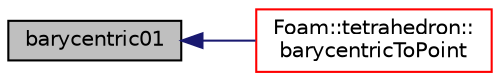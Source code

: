 digraph "barycentric01"
{
  bgcolor="transparent";
  edge [fontname="Helvetica",fontsize="10",labelfontname="Helvetica",labelfontsize="10"];
  node [fontname="Helvetica",fontsize="10",shape=record];
  rankdir="LR";
  Node1 [label="barycentric01",height=0.2,width=0.4,color="black", fillcolor="grey75", style="filled" fontcolor="black"];
  Node1 -> Node2 [dir="back",color="midnightblue",fontsize="10",style="solid",fontname="Helvetica"];
  Node2 [label="Foam::tetrahedron::\lbarycentricToPoint",height=0.2,width=0.4,color="red",URL="$classFoam_1_1tetrahedron.html#a2545e0cbd6f3f414ee56ff77ccab9e2a",tooltip="Calculate the point from the given barycentric coordinates. "];
}
